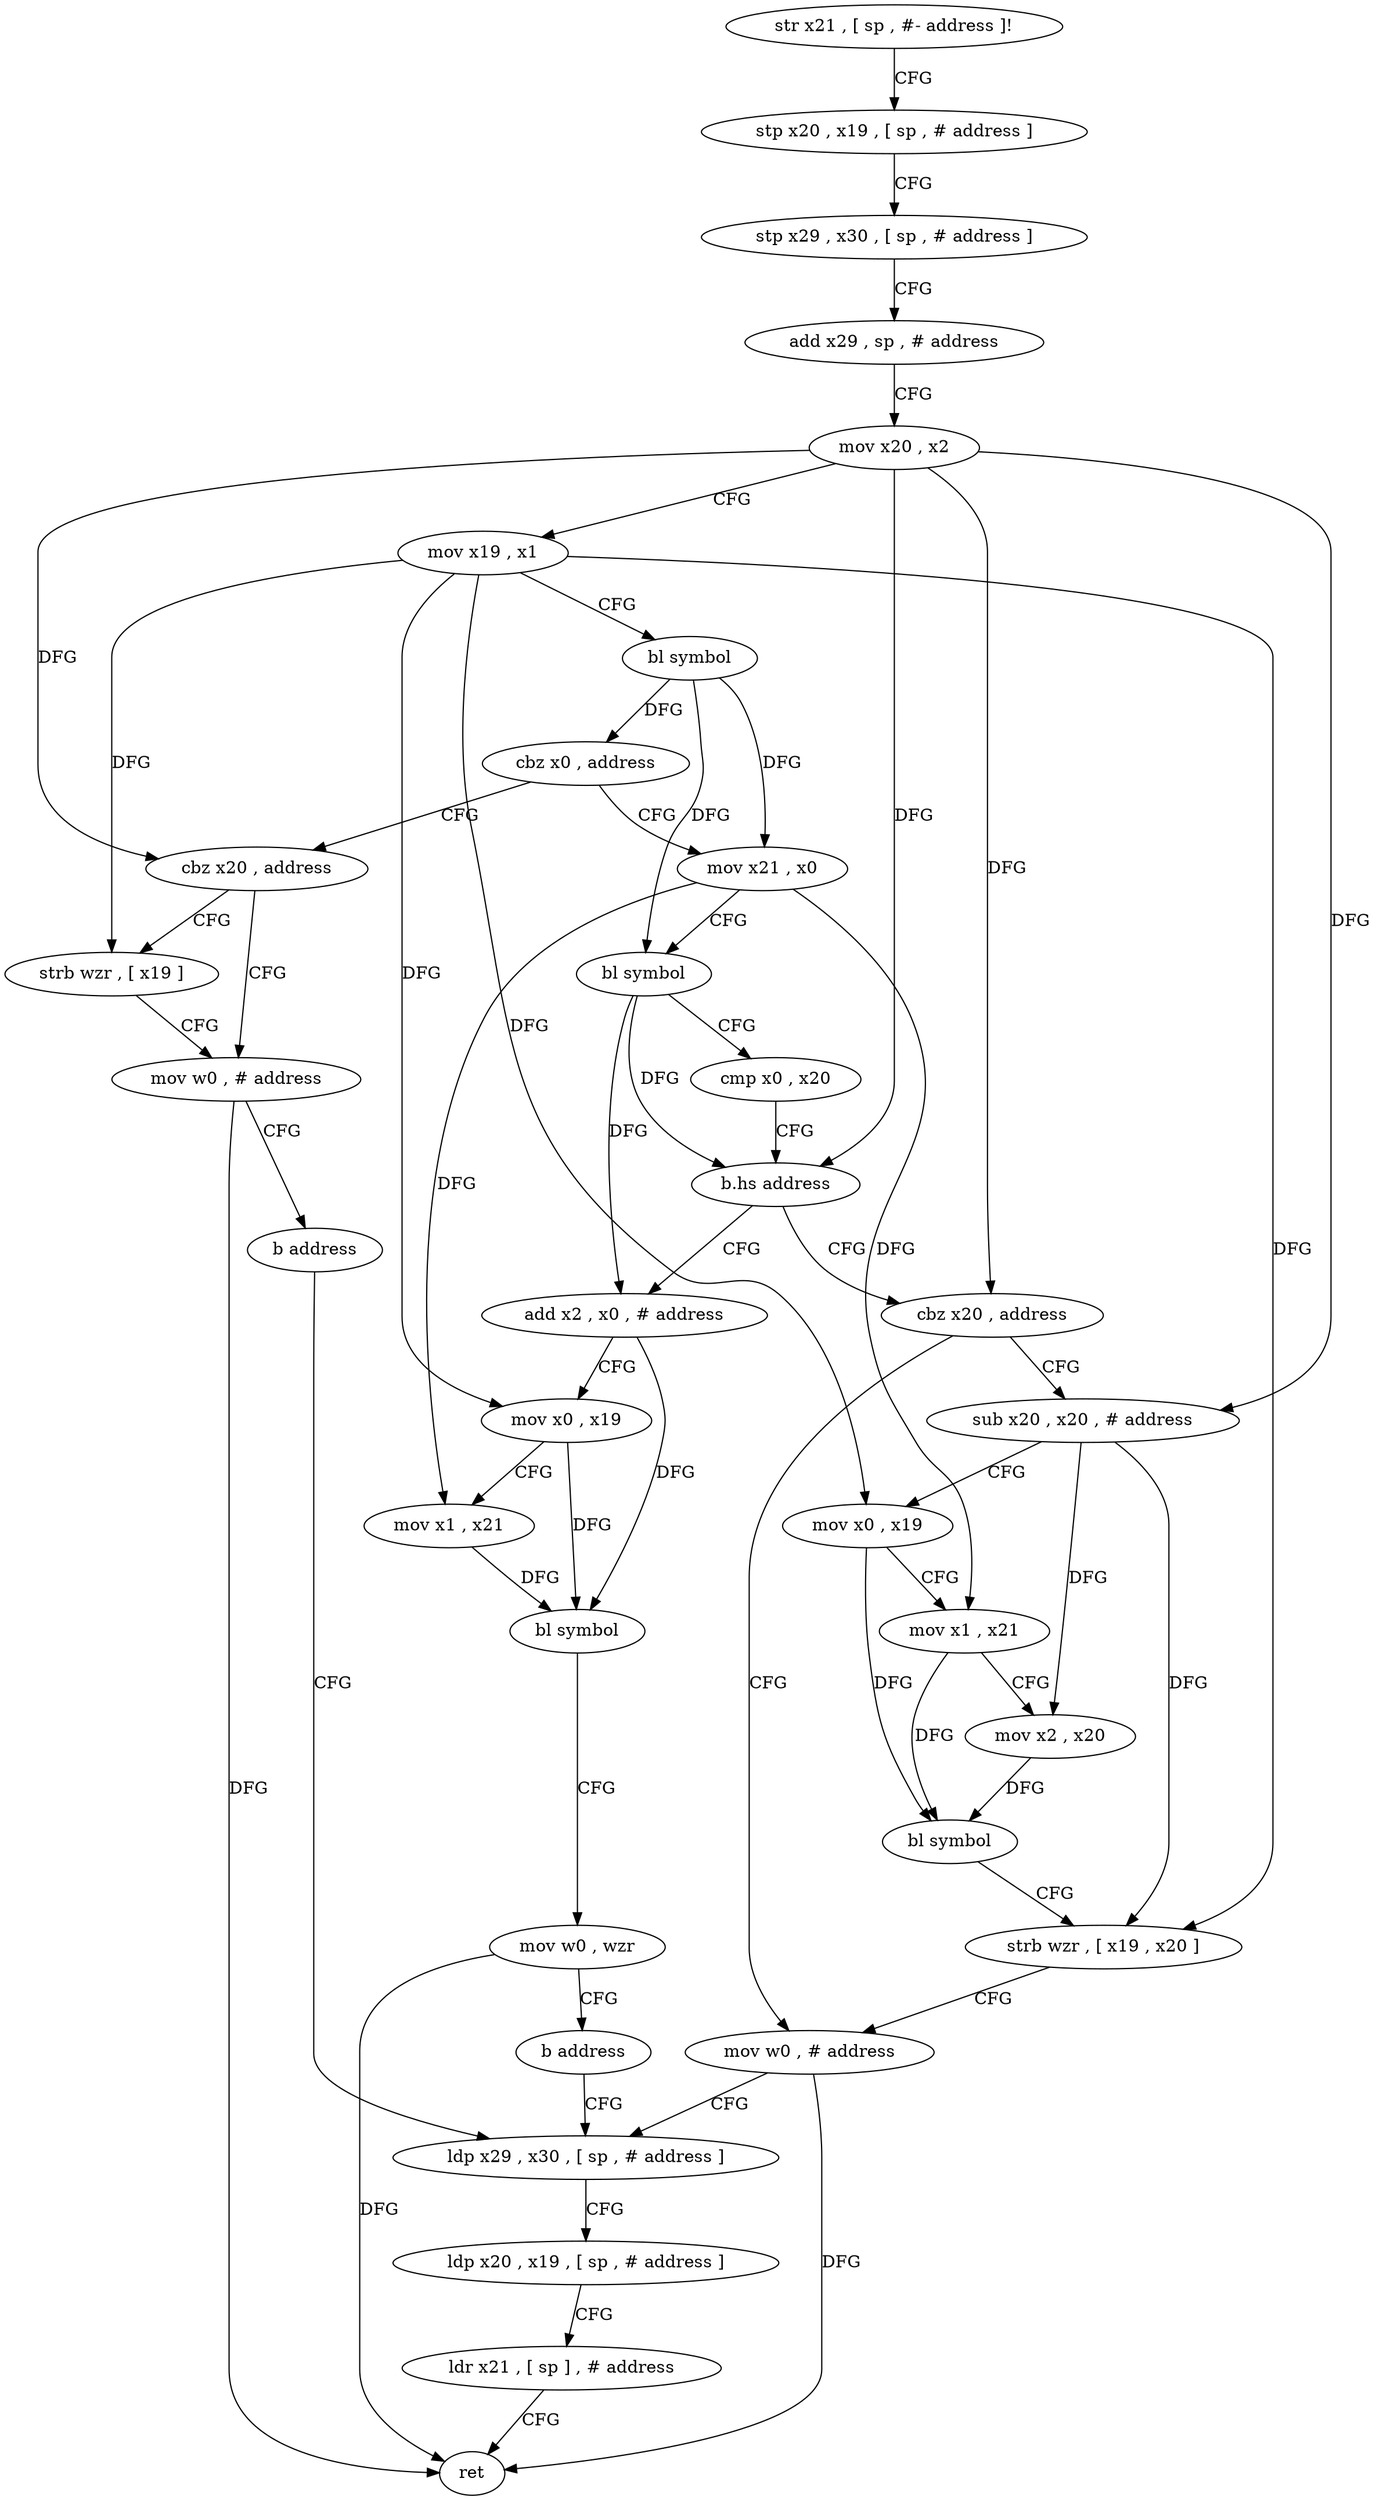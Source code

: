 digraph "func" {
"4218236" [label = "str x21 , [ sp , #- address ]!" ]
"4218240" [label = "stp x20 , x19 , [ sp , # address ]" ]
"4218244" [label = "stp x29 , x30 , [ sp , # address ]" ]
"4218248" [label = "add x29 , sp , # address" ]
"4218252" [label = "mov x20 , x2" ]
"4218256" [label = "mov x19 , x1" ]
"4218260" [label = "bl symbol" ]
"4218264" [label = "cbz x0 , address" ]
"4218308" [label = "cbz x20 , address" ]
"4218268" [label = "mov x21 , x0" ]
"4218316" [label = "mov w0 , # address" ]
"4218312" [label = "strb wzr , [ x19 ]" ]
"4218272" [label = "bl symbol" ]
"4218276" [label = "cmp x0 , x20" ]
"4218280" [label = "b.hs address" ]
"4218324" [label = "cbz x20 , address" ]
"4218284" [label = "add x2 , x0 , # address" ]
"4218320" [label = "b address" ]
"4218356" [label = "ldp x29 , x30 , [ sp , # address ]" ]
"4218352" [label = "mov w0 , # address" ]
"4218328" [label = "sub x20 , x20 , # address" ]
"4218288" [label = "mov x0 , x19" ]
"4218292" [label = "mov x1 , x21" ]
"4218296" [label = "bl symbol" ]
"4218300" [label = "mov w0 , wzr" ]
"4218304" [label = "b address" ]
"4218360" [label = "ldp x20 , x19 , [ sp , # address ]" ]
"4218364" [label = "ldr x21 , [ sp ] , # address" ]
"4218368" [label = "ret" ]
"4218332" [label = "mov x0 , x19" ]
"4218336" [label = "mov x1 , x21" ]
"4218340" [label = "mov x2 , x20" ]
"4218344" [label = "bl symbol" ]
"4218348" [label = "strb wzr , [ x19 , x20 ]" ]
"4218236" -> "4218240" [ label = "CFG" ]
"4218240" -> "4218244" [ label = "CFG" ]
"4218244" -> "4218248" [ label = "CFG" ]
"4218248" -> "4218252" [ label = "CFG" ]
"4218252" -> "4218256" [ label = "CFG" ]
"4218252" -> "4218308" [ label = "DFG" ]
"4218252" -> "4218280" [ label = "DFG" ]
"4218252" -> "4218324" [ label = "DFG" ]
"4218252" -> "4218328" [ label = "DFG" ]
"4218256" -> "4218260" [ label = "CFG" ]
"4218256" -> "4218312" [ label = "DFG" ]
"4218256" -> "4218288" [ label = "DFG" ]
"4218256" -> "4218332" [ label = "DFG" ]
"4218256" -> "4218348" [ label = "DFG" ]
"4218260" -> "4218264" [ label = "DFG" ]
"4218260" -> "4218268" [ label = "DFG" ]
"4218260" -> "4218272" [ label = "DFG" ]
"4218264" -> "4218308" [ label = "CFG" ]
"4218264" -> "4218268" [ label = "CFG" ]
"4218308" -> "4218316" [ label = "CFG" ]
"4218308" -> "4218312" [ label = "CFG" ]
"4218268" -> "4218272" [ label = "CFG" ]
"4218268" -> "4218292" [ label = "DFG" ]
"4218268" -> "4218336" [ label = "DFG" ]
"4218316" -> "4218320" [ label = "CFG" ]
"4218316" -> "4218368" [ label = "DFG" ]
"4218312" -> "4218316" [ label = "CFG" ]
"4218272" -> "4218276" [ label = "CFG" ]
"4218272" -> "4218280" [ label = "DFG" ]
"4218272" -> "4218284" [ label = "DFG" ]
"4218276" -> "4218280" [ label = "CFG" ]
"4218280" -> "4218324" [ label = "CFG" ]
"4218280" -> "4218284" [ label = "CFG" ]
"4218324" -> "4218352" [ label = "CFG" ]
"4218324" -> "4218328" [ label = "CFG" ]
"4218284" -> "4218288" [ label = "CFG" ]
"4218284" -> "4218296" [ label = "DFG" ]
"4218320" -> "4218356" [ label = "CFG" ]
"4218356" -> "4218360" [ label = "CFG" ]
"4218352" -> "4218356" [ label = "CFG" ]
"4218352" -> "4218368" [ label = "DFG" ]
"4218328" -> "4218332" [ label = "CFG" ]
"4218328" -> "4218340" [ label = "DFG" ]
"4218328" -> "4218348" [ label = "DFG" ]
"4218288" -> "4218292" [ label = "CFG" ]
"4218288" -> "4218296" [ label = "DFG" ]
"4218292" -> "4218296" [ label = "DFG" ]
"4218296" -> "4218300" [ label = "CFG" ]
"4218300" -> "4218304" [ label = "CFG" ]
"4218300" -> "4218368" [ label = "DFG" ]
"4218304" -> "4218356" [ label = "CFG" ]
"4218360" -> "4218364" [ label = "CFG" ]
"4218364" -> "4218368" [ label = "CFG" ]
"4218332" -> "4218336" [ label = "CFG" ]
"4218332" -> "4218344" [ label = "DFG" ]
"4218336" -> "4218340" [ label = "CFG" ]
"4218336" -> "4218344" [ label = "DFG" ]
"4218340" -> "4218344" [ label = "DFG" ]
"4218344" -> "4218348" [ label = "CFG" ]
"4218348" -> "4218352" [ label = "CFG" ]
}
